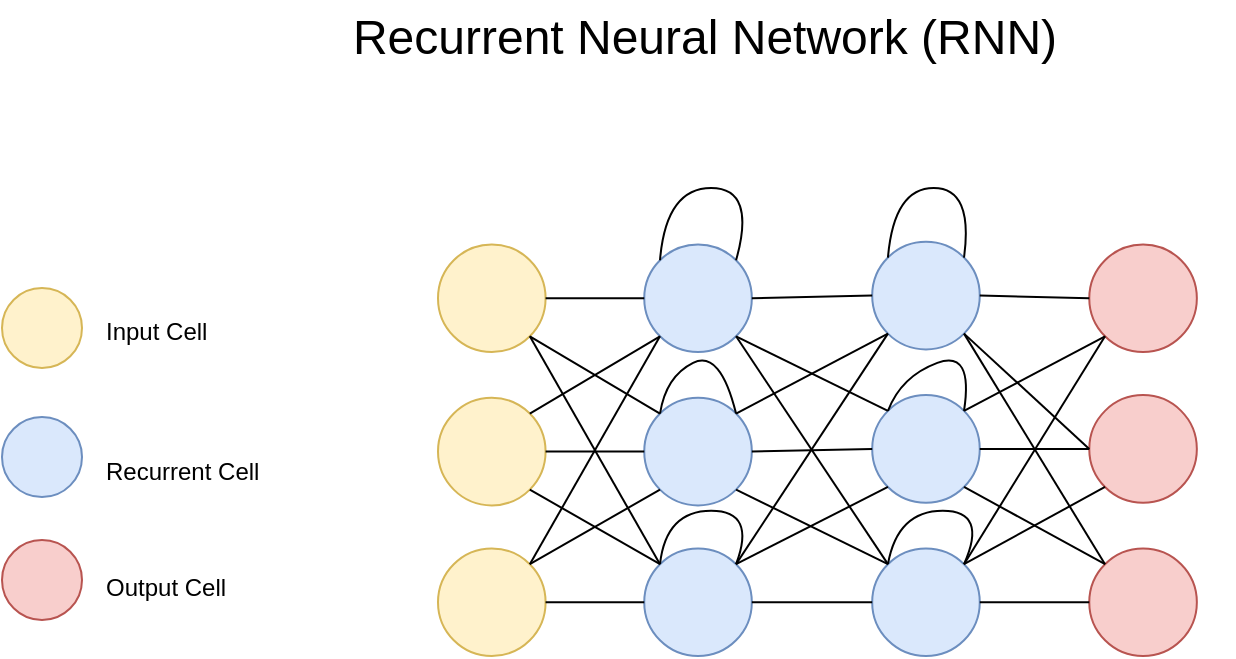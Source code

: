 <mxfile version="20.6.2" type="device"><diagram name="Recurrent Neural Network (RNN)" id="LHz0P33K-LMMh44sAPcR"><mxGraphModel dx="786" dy="572" grid="1" gridSize="10" guides="1" tooltips="1" connect="1" arrows="1" fold="1" page="1" pageScale="1" pageWidth="850" pageHeight="1100" math="0" shadow="0"><root><mxCell id="Lu3lADUNCScUDSHZM6QB-0"/><mxCell id="Lu3lADUNCScUDSHZM6QB-1" parent="Lu3lADUNCScUDSHZM6QB-0"/><mxCell id="Lu3lADUNCScUDSHZM6QB-2" value="&lt;font style=&quot;font-size: 24px;&quot;&gt;Recurrent Neural Network (RNN)&lt;/font&gt;" style="text;html=1;strokeColor=none;fillColor=none;align=center;verticalAlign=middle;whiteSpace=wrap;rounded=0;shadow=1;strokeWidth=1.5;" parent="Lu3lADUNCScUDSHZM6QB-1" vertex="1"><mxGeometry x="210" y="370" width="387" height="30" as="geometry"/></mxCell><mxCell id="Lu3lADUNCScUDSHZM6QB-132" value="&lt;font style=&quot;font-size: 12px;&quot;&gt;Input Cell&lt;/font&gt;" style="text;html=1;strokeColor=none;fillColor=none;align=left;verticalAlign=middle;whiteSpace=wrap;rounded=0;shadow=1;strokeWidth=1.5;fontSize=24;container=0;" parent="Lu3lADUNCScUDSHZM6QB-1" vertex="1"><mxGeometry x="102" y="513" width="130" height="30" as="geometry"/></mxCell><mxCell id="Lu3lADUNCScUDSHZM6QB-133" value="&lt;font style=&quot;font-size: 12px;&quot;&gt;Output Cell&lt;/font&gt;" style="text;html=1;strokeColor=none;fillColor=none;align=left;verticalAlign=middle;whiteSpace=wrap;rounded=0;shadow=1;strokeWidth=1.5;fontSize=24;container=0;" parent="Lu3lADUNCScUDSHZM6QB-1" vertex="1"><mxGeometry x="102" y="641" width="130" height="30" as="geometry"/></mxCell><mxCell id="Lu3lADUNCScUDSHZM6QB-136" value="&lt;font style=&quot;font-size: 12px;&quot;&gt;Recurrent Cell&lt;/font&gt;" style="text;html=1;strokeColor=none;fillColor=none;align=left;verticalAlign=middle;whiteSpace=wrap;rounded=0;shadow=1;strokeWidth=1.5;fontSize=24;container=0;" parent="Lu3lADUNCScUDSHZM6QB-1" vertex="1"><mxGeometry x="102" y="583" width="130" height="30" as="geometry"/></mxCell><mxCell id="Lu3lADUNCScUDSHZM6QB-127" value="" style="ellipse;whiteSpace=wrap;html=1;aspect=fixed;strokeColor=#b85450;fillColor=#f8cecc;container=0;" parent="Lu3lADUNCScUDSHZM6QB-1" vertex="1"><mxGeometry x="52" y="636" width="40" height="40" as="geometry"/></mxCell><mxCell id="Lu3lADUNCScUDSHZM6QB-129" value="" style="ellipse;whiteSpace=wrap;html=1;aspect=fixed;strokeColor=#d6b656;fillColor=#fff2cc;container=0;" parent="Lu3lADUNCScUDSHZM6QB-1" vertex="1"><mxGeometry x="52" y="510" width="40" height="40" as="geometry"/></mxCell><mxCell id="Lu3lADUNCScUDSHZM6QB-135" value="" style="ellipse;whiteSpace=wrap;html=1;aspect=fixed;strokeColor=#6c8ebf;fillColor=#dae8fc;container=0;" parent="Lu3lADUNCScUDSHZM6QB-1" vertex="1"><mxGeometry x="52" y="574.53" width="40" height="40" as="geometry"/></mxCell><mxCell id="SHPWQL9Js9zqcqUEqA2E-23" value="" style="group" parent="Lu3lADUNCScUDSHZM6QB-1" vertex="1" connectable="0"><mxGeometry x="270" y="460" width="398" height="234" as="geometry"/></mxCell><mxCell id="Lu3lADUNCScUDSHZM6QB-6" value="" style="ellipse;whiteSpace=wrap;html=1;aspect=fixed;strokeColor=#d6b656;fillColor=#fff2cc;" parent="SHPWQL9Js9zqcqUEqA2E-23" vertex="1"><mxGeometry y="28.241" width="53.793" height="53.793" as="geometry"/></mxCell><mxCell id="Lu3lADUNCScUDSHZM6QB-7" value="" style="ellipse;whiteSpace=wrap;html=1;aspect=fixed;strokeColor=#d6b656;fillColor=#fff2cc;" parent="SHPWQL9Js9zqcqUEqA2E-23" vertex="1"><mxGeometry y="104.897" width="53.793" height="53.793" as="geometry"/></mxCell><mxCell id="Lu3lADUNCScUDSHZM6QB-8" value="" style="ellipse;whiteSpace=wrap;html=1;aspect=fixed;strokeColor=#d6b656;fillColor=#fff2cc;" parent="SHPWQL9Js9zqcqUEqA2E-23" vertex="1"><mxGeometry y="180.207" width="53.793" height="53.793" as="geometry"/></mxCell><mxCell id="Lu3lADUNCScUDSHZM6QB-11" value="" style="ellipse;whiteSpace=wrap;html=1;aspect=fixed;strokeColor=#6c8ebf;fillColor=#dae8fc;" parent="SHPWQL9Js9zqcqUEqA2E-23" vertex="1"><mxGeometry x="103.118" y="28.241" width="53.793" height="53.793" as="geometry"/></mxCell><mxCell id="Lu3lADUNCScUDSHZM6QB-12" value="" style="ellipse;whiteSpace=wrap;html=1;aspect=fixed;strokeColor=#6c8ebf;fillColor=#dae8fc;" parent="SHPWQL9Js9zqcqUEqA2E-23" vertex="1"><mxGeometry x="103.118" y="104.897" width="53.793" height="53.793" as="geometry"/></mxCell><mxCell id="Lu3lADUNCScUDSHZM6QB-13" value="" style="ellipse;whiteSpace=wrap;html=1;aspect=fixed;strokeColor=#6c8ebf;fillColor=#dae8fc;" parent="SHPWQL9Js9zqcqUEqA2E-23" vertex="1"><mxGeometry x="103.118" y="180.207" width="53.793" height="53.793" as="geometry"/></mxCell><mxCell id="Lu3lADUNCScUDSHZM6QB-15" value="" style="ellipse;whiteSpace=wrap;html=1;aspect=fixed;strokeColor=#6c8ebf;fillColor=#dae8fc;" parent="SHPWQL9Js9zqcqUEqA2E-23" vertex="1"><mxGeometry x="217.091" y="26.897" width="53.793" height="53.793" as="geometry"/></mxCell><mxCell id="Lu3lADUNCScUDSHZM6QB-16" value="" style="ellipse;whiteSpace=wrap;html=1;aspect=fixed;strokeColor=#6c8ebf;fillColor=#dae8fc;" parent="SHPWQL9Js9zqcqUEqA2E-23" vertex="1"><mxGeometry x="217.091" y="103.552" width="53.793" height="53.793" as="geometry"/></mxCell><mxCell id="Lu3lADUNCScUDSHZM6QB-17" value="" style="ellipse;whiteSpace=wrap;html=1;aspect=fixed;strokeColor=#6c8ebf;fillColor=#dae8fc;" parent="SHPWQL9Js9zqcqUEqA2E-23" vertex="1"><mxGeometry x="217.091" y="180.207" width="53.793" height="53.793" as="geometry"/></mxCell><mxCell id="Lu3lADUNCScUDSHZM6QB-19" value="" style="ellipse;whiteSpace=wrap;html=1;aspect=fixed;strokeColor=#b85450;fillColor=#f8cecc;" parent="SHPWQL9Js9zqcqUEqA2E-23" vertex="1"><mxGeometry x="325.636" y="28.241" width="53.793" height="53.793" as="geometry"/></mxCell><mxCell id="Lu3lADUNCScUDSHZM6QB-20" value="" style="ellipse;whiteSpace=wrap;html=1;aspect=fixed;strokeColor=#b85450;fillColor=#f8cecc;" parent="SHPWQL9Js9zqcqUEqA2E-23" vertex="1"><mxGeometry x="325.636" y="103.552" width="53.793" height="53.793" as="geometry"/></mxCell><mxCell id="Lu3lADUNCScUDSHZM6QB-21" value="" style="ellipse;whiteSpace=wrap;html=1;aspect=fixed;strokeColor=#b85450;fillColor=#f8cecc;" parent="SHPWQL9Js9zqcqUEqA2E-23" vertex="1"><mxGeometry x="325.636" y="180.207" width="53.793" height="53.793" as="geometry"/></mxCell><mxCell id="Lu3lADUNCScUDSHZM6QB-57" value="" style="endArrow=none;html=1;rounded=0;exitX=1;exitY=0.5;exitDx=0;exitDy=0;entryX=0;entryY=0.5;entryDx=0;entryDy=0;" parent="SHPWQL9Js9zqcqUEqA2E-23" source="Lu3lADUNCScUDSHZM6QB-7" target="Lu3lADUNCScUDSHZM6QB-12" edge="1"><mxGeometry width="50" height="50" relative="1" as="geometry"><mxPoint x="381.718" y="168.103" as="sourcePoint"/><mxPoint x="92.264" y="154.655" as="targetPoint"/></mxGeometry></mxCell><mxCell id="Lu3lADUNCScUDSHZM6QB-58" value="" style="endArrow=none;html=1;rounded=0;exitX=1;exitY=0.5;exitDx=0;exitDy=0;entryX=0;entryY=0.5;entryDx=0;entryDy=0;" parent="SHPWQL9Js9zqcqUEqA2E-23" source="Lu3lADUNCScUDSHZM6QB-8" target="Lu3lADUNCScUDSHZM6QB-13" edge="1"><mxGeometry width="50" height="50" relative="1" as="geometry"><mxPoint x="381.718" y="168.103" as="sourcePoint"/><mxPoint x="472.173" y="100.862" as="targetPoint"/></mxGeometry></mxCell><mxCell id="Lu3lADUNCScUDSHZM6QB-61" value="" style="endArrow=none;html=1;rounded=0;exitX=1;exitY=1;exitDx=0;exitDy=0;entryX=0;entryY=0;entryDx=0;entryDy=0;" parent="SHPWQL9Js9zqcqUEqA2E-23" source="Lu3lADUNCScUDSHZM6QB-6" target="Lu3lADUNCScUDSHZM6QB-12" edge="1"><mxGeometry width="50" height="50" relative="1" as="geometry"><mxPoint x="381.718" y="141.207" as="sourcePoint"/><mxPoint x="472.173" y="73.966" as="targetPoint"/></mxGeometry></mxCell><mxCell id="Lu3lADUNCScUDSHZM6QB-62" value="" style="endArrow=none;html=1;rounded=0;exitX=1;exitY=1;exitDx=0;exitDy=0;entryX=0;entryY=0;entryDx=0;entryDy=0;" parent="SHPWQL9Js9zqcqUEqA2E-23" source="Lu3lADUNCScUDSHZM6QB-7" target="Lu3lADUNCScUDSHZM6QB-13" edge="1"><mxGeometry width="50" height="50" relative="1" as="geometry"><mxPoint x="381.718" y="141.207" as="sourcePoint"/><mxPoint x="472.173" y="73.966" as="targetPoint"/></mxGeometry></mxCell><mxCell id="Lu3lADUNCScUDSHZM6QB-65" value="" style="endArrow=none;html=1;rounded=0;exitX=1;exitY=0;exitDx=0;exitDy=0;entryX=0;entryY=1;entryDx=0;entryDy=0;" parent="SHPWQL9Js9zqcqUEqA2E-23" source="Lu3lADUNCScUDSHZM6QB-7" target="Lu3lADUNCScUDSHZM6QB-11" edge="1"><mxGeometry width="50" height="50" relative="1" as="geometry"><mxPoint x="97.948" y="-12.295" as="sourcePoint"/><mxPoint x="149.897" y="-50.912" as="targetPoint"/></mxGeometry></mxCell><mxCell id="Lu3lADUNCScUDSHZM6QB-66" value="" style="endArrow=none;html=1;rounded=0;exitX=1;exitY=0;exitDx=0;exitDy=0;entryX=0;entryY=1;entryDx=0;entryDy=0;" parent="SHPWQL9Js9zqcqUEqA2E-23" source="Lu3lADUNCScUDSHZM6QB-8" target="Lu3lADUNCScUDSHZM6QB-12" edge="1"><mxGeometry width="50" height="50" relative="1" as="geometry"><mxPoint x="116.039" y="1.154" as="sourcePoint"/><mxPoint x="167.988" y="-37.464" as="targetPoint"/></mxGeometry></mxCell><mxCell id="Lu3lADUNCScUDSHZM6QB-97" value="" style="endArrow=none;html=1;rounded=0;entryX=0;entryY=0.5;entryDx=0;entryDy=0;exitX=1;exitY=1;exitDx=0;exitDy=0;" parent="SHPWQL9Js9zqcqUEqA2E-23" source="Lu3lADUNCScUDSHZM6QB-15" target="Lu3lADUNCScUDSHZM6QB-20" edge="1"><mxGeometry width="50" height="50" relative="1" as="geometry"><mxPoint x="318.4" y="18.828" as="sourcePoint"/><mxPoint x="372.416" y="138.326" as="targetPoint"/></mxGeometry></mxCell><mxCell id="Lu3lADUNCScUDSHZM6QB-98" value="" style="endArrow=none;html=1;rounded=0;entryX=0;entryY=0;entryDx=0;entryDy=0;exitX=1;exitY=1;exitDx=0;exitDy=0;" parent="SHPWQL9Js9zqcqUEqA2E-23" source="Lu3lADUNCScUDSHZM6QB-15" target="Lu3lADUNCScUDSHZM6QB-21" edge="1"><mxGeometry width="50" height="50" relative="1" as="geometry"><mxPoint x="296.948" y="86.26" as="sourcePoint"/><mxPoint x="343.727" y="143.897" as="targetPoint"/></mxGeometry></mxCell><mxCell id="Lu3lADUNCScUDSHZM6QB-100" value="" style="endArrow=none;html=1;rounded=0;entryX=0;entryY=0.5;entryDx=0;entryDy=0;exitX=1;exitY=0.5;exitDx=0;exitDy=0;" parent="SHPWQL9Js9zqcqUEqA2E-23" source="Lu3lADUNCScUDSHZM6QB-16" target="Lu3lADUNCScUDSHZM6QB-20" edge="1"><mxGeometry width="50" height="50" relative="1" as="geometry"><mxPoint x="307.545" y="67.241" as="sourcePoint"/><mxPoint x="343.727" y="68.586" as="targetPoint"/></mxGeometry></mxCell><mxCell id="Lu3lADUNCScUDSHZM6QB-101" value="" style="endArrow=none;html=1;rounded=0;entryX=0;entryY=0;entryDx=0;entryDy=0;exitX=1;exitY=1;exitDx=0;exitDy=0;" parent="SHPWQL9Js9zqcqUEqA2E-23" source="Lu3lADUNCScUDSHZM6QB-16" target="Lu3lADUNCScUDSHZM6QB-21" edge="1"><mxGeometry width="50" height="50" relative="1" as="geometry"><mxPoint x="307.545" y="143.897" as="sourcePoint"/><mxPoint x="343.727" y="143.897" as="targetPoint"/></mxGeometry></mxCell><mxCell id="Lu3lADUNCScUDSHZM6QB-102" value="" style="endArrow=none;html=1;rounded=0;exitX=1;exitY=0.5;exitDx=0;exitDy=0;entryX=0;entryY=0.5;entryDx=0;entryDy=0;" parent="SHPWQL9Js9zqcqUEqA2E-23" source="Lu3lADUNCScUDSHZM6QB-17" target="Lu3lADUNCScUDSHZM6QB-21" edge="1"><mxGeometry width="50" height="50" relative="1" as="geometry"><mxPoint x="296.948" y="162.915" as="sourcePoint"/><mxPoint x="318.4" y="234.0" as="targetPoint"/></mxGeometry></mxCell><mxCell id="Lu3lADUNCScUDSHZM6QB-103" value="" style="endArrow=none;html=1;rounded=0;exitX=1;exitY=0;exitDx=0;exitDy=0;entryX=0;entryY=1;entryDx=0;entryDy=0;" parent="SHPWQL9Js9zqcqUEqA2E-23" source="Lu3lADUNCScUDSHZM6QB-17" target="Lu3lADUNCScUDSHZM6QB-20" edge="1"><mxGeometry width="50" height="50" relative="1" as="geometry"><mxPoint x="307.545" y="220.552" as="sourcePoint"/><mxPoint x="343.727" y="220.552" as="targetPoint"/></mxGeometry></mxCell><mxCell id="Lu3lADUNCScUDSHZM6QB-104" value="" style="endArrow=none;html=1;rounded=0;exitX=1;exitY=0;exitDx=0;exitDy=0;entryX=0;entryY=1;entryDx=0;entryDy=0;" parent="SHPWQL9Js9zqcqUEqA2E-23" source="Lu3lADUNCScUDSHZM6QB-17" target="Lu3lADUNCScUDSHZM6QB-19" edge="1"><mxGeometry width="50" height="50" relative="1" as="geometry"><mxPoint x="296.948" y="201.533" as="sourcePoint"/><mxPoint x="354.325" y="162.915" as="targetPoint"/></mxGeometry></mxCell><mxCell id="Lu3lADUNCScUDSHZM6QB-106" value="" style="endArrow=none;html=1;rounded=0;exitX=1;exitY=0;exitDx=0;exitDy=0;entryX=0;entryY=1;entryDx=0;entryDy=0;" parent="SHPWQL9Js9zqcqUEqA2E-23" source="Lu3lADUNCScUDSHZM6QB-16" target="Lu3lADUNCScUDSHZM6QB-19" edge="1"><mxGeometry width="50" height="50" relative="1" as="geometry"><mxPoint x="296.948" y="201.533" as="sourcePoint"/><mxPoint x="354.325" y="10.95" as="targetPoint"/></mxGeometry></mxCell><mxCell id="SHPWQL9Js9zqcqUEqA2E-1" value="" style="endArrow=none;html=1;rounded=0;exitX=1;exitY=0.5;exitDx=0;exitDy=0;entryX=0;entryY=0.5;entryDx=0;entryDy=0;" parent="SHPWQL9Js9zqcqUEqA2E-23" source="Lu3lADUNCScUDSHZM6QB-6" target="Lu3lADUNCScUDSHZM6QB-11" edge="1"><mxGeometry width="50" height="50" relative="1" as="geometry"><mxPoint x="79.857" y="87.605" as="sourcePoint"/><mxPoint x="131.807" y="126.223" as="targetPoint"/></mxGeometry></mxCell><mxCell id="SHPWQL9Js9zqcqUEqA2E-2" value="" style="endArrow=none;html=1;rounded=0;exitX=1;exitY=1;exitDx=0;exitDy=0;entryX=0;entryY=0;entryDx=0;entryDy=0;" parent="SHPWQL9Js9zqcqUEqA2E-23" source="Lu3lADUNCScUDSHZM6QB-6" target="Lu3lADUNCScUDSHZM6QB-13" edge="1"><mxGeometry width="50" height="50" relative="1" as="geometry"><mxPoint x="90.455" y="68.586" as="sourcePoint"/><mxPoint x="121.209" y="68.586" as="targetPoint"/></mxGeometry></mxCell><mxCell id="SHPWQL9Js9zqcqUEqA2E-3" value="" style="endArrow=none;html=1;rounded=0;exitX=1;exitY=0;exitDx=0;exitDy=0;entryX=0;entryY=1;entryDx=0;entryDy=0;" parent="SHPWQL9Js9zqcqUEqA2E-23" source="Lu3lADUNCScUDSHZM6QB-8" target="Lu3lADUNCScUDSHZM6QB-11" edge="1"><mxGeometry width="50" height="50" relative="1" as="geometry"><mxPoint x="79.857" y="87.605" as="sourcePoint"/><mxPoint x="131.807" y="201.533" as="targetPoint"/></mxGeometry></mxCell><mxCell id="SHPWQL9Js9zqcqUEqA2E-4" value="" style="endArrow=none;html=1;rounded=0;exitX=1;exitY=0.5;exitDx=0;exitDy=0;entryX=0;entryY=0.5;entryDx=0;entryDy=0;" parent="SHPWQL9Js9zqcqUEqA2E-23" source="Lu3lADUNCScUDSHZM6QB-15" target="Lu3lADUNCScUDSHZM6QB-19" edge="1"><mxGeometry width="50" height="50" relative="1" as="geometry"><mxPoint x="90.455" y="68.586" as="sourcePoint"/><mxPoint x="121.209" y="68.586" as="targetPoint"/></mxGeometry></mxCell><mxCell id="SHPWQL9Js9zqcqUEqA2E-5" value="" style="endArrow=none;html=1;rounded=0;exitX=1;exitY=0.5;exitDx=0;exitDy=0;entryX=0;entryY=0.5;entryDx=0;entryDy=0;" parent="SHPWQL9Js9zqcqUEqA2E-23" source="Lu3lADUNCScUDSHZM6QB-11" target="Lu3lADUNCScUDSHZM6QB-15" edge="1"><mxGeometry width="50" height="50" relative="1" as="geometry"><mxPoint x="307.545" y="67.241" as="sourcePoint"/><mxPoint x="162.818" y="-8.069" as="targetPoint"/></mxGeometry></mxCell><mxCell id="SHPWQL9Js9zqcqUEqA2E-6" value="" style="endArrow=none;html=1;rounded=0;exitX=1;exitY=1;exitDx=0;exitDy=0;entryX=0;entryY=0;entryDx=0;entryDy=0;" parent="SHPWQL9Js9zqcqUEqA2E-23" source="Lu3lADUNCScUDSHZM6QB-11" target="Lu3lADUNCScUDSHZM6QB-16" edge="1"><mxGeometry width="50" height="50" relative="1" as="geometry"><mxPoint x="193.573" y="68.586" as="sourcePoint"/><mxPoint x="235.182" y="67.241" as="targetPoint"/></mxGeometry></mxCell><mxCell id="SHPWQL9Js9zqcqUEqA2E-7" value="" style="endArrow=none;html=1;rounded=0;exitX=1;exitY=1;exitDx=0;exitDy=0;entryX=0;entryY=0;entryDx=0;entryDy=0;" parent="SHPWQL9Js9zqcqUEqA2E-23" source="Lu3lADUNCScUDSHZM6QB-11" target="Lu3lADUNCScUDSHZM6QB-17" edge="1"><mxGeometry width="50" height="50" relative="1" as="geometry"><mxPoint x="182.975" y="87.605" as="sourcePoint"/><mxPoint x="245.779" y="124.878" as="targetPoint"/></mxGeometry></mxCell><mxCell id="SHPWQL9Js9zqcqUEqA2E-8" value="" style="endArrow=none;html=1;rounded=0;exitX=1;exitY=0.5;exitDx=0;exitDy=0;entryX=0;entryY=0.5;entryDx=0;entryDy=0;" parent="SHPWQL9Js9zqcqUEqA2E-23" source="Lu3lADUNCScUDSHZM6QB-12" target="Lu3lADUNCScUDSHZM6QB-16" edge="1"><mxGeometry width="50" height="50" relative="1" as="geometry"><mxPoint x="182.975" y="87.605" as="sourcePoint"/><mxPoint x="245.779" y="201.533" as="targetPoint"/></mxGeometry></mxCell><mxCell id="SHPWQL9Js9zqcqUEqA2E-9" value="" style="endArrow=none;html=1;rounded=0;exitX=1;exitY=1;exitDx=0;exitDy=0;entryX=0;entryY=0;entryDx=0;entryDy=0;" parent="SHPWQL9Js9zqcqUEqA2E-23" source="Lu3lADUNCScUDSHZM6QB-12" target="Lu3lADUNCScUDSHZM6QB-17" edge="1"><mxGeometry width="50" height="50" relative="1" as="geometry"><mxPoint x="193.573" y="145.241" as="sourcePoint"/><mxPoint x="235.182" y="143.897" as="targetPoint"/></mxGeometry></mxCell><mxCell id="SHPWQL9Js9zqcqUEqA2E-10" value="" style="endArrow=none;html=1;rounded=0;exitX=1;exitY=0.5;exitDx=0;exitDy=0;entryX=0;entryY=0.5;entryDx=0;entryDy=0;" parent="SHPWQL9Js9zqcqUEqA2E-23" source="Lu3lADUNCScUDSHZM6QB-13" target="Lu3lADUNCScUDSHZM6QB-17" edge="1"><mxGeometry width="50" height="50" relative="1" as="geometry"><mxPoint x="182.975" y="164.26" as="sourcePoint"/><mxPoint x="245.779" y="201.533" as="targetPoint"/></mxGeometry></mxCell><mxCell id="SHPWQL9Js9zqcqUEqA2E-11" value="" style="endArrow=none;html=1;rounded=0;exitX=1;exitY=0;exitDx=0;exitDy=0;entryX=0;entryY=1;entryDx=0;entryDy=0;" parent="SHPWQL9Js9zqcqUEqA2E-23" source="Lu3lADUNCScUDSHZM6QB-13" target="Lu3lADUNCScUDSHZM6QB-16" edge="1"><mxGeometry width="50" height="50" relative="1" as="geometry"><mxPoint x="193.573" y="220.552" as="sourcePoint"/><mxPoint x="235.182" y="220.552" as="targetPoint"/></mxGeometry></mxCell><mxCell id="SHPWQL9Js9zqcqUEqA2E-12" value="" style="endArrow=none;html=1;rounded=0;exitX=1;exitY=0;exitDx=0;exitDy=0;entryX=0;entryY=1;entryDx=0;entryDy=0;" parent="SHPWQL9Js9zqcqUEqA2E-23" source="Lu3lADUNCScUDSHZM6QB-13" target="Lu3lADUNCScUDSHZM6QB-15" edge="1"><mxGeometry width="50" height="50" relative="1" as="geometry"><mxPoint x="182.975" y="201.533" as="sourcePoint"/><mxPoint x="245.779" y="162.915" as="targetPoint"/></mxGeometry></mxCell><mxCell id="SHPWQL9Js9zqcqUEqA2E-13" value="" style="endArrow=none;html=1;rounded=0;exitX=1;exitY=0;exitDx=0;exitDy=0;entryX=0;entryY=1;entryDx=0;entryDy=0;" parent="SHPWQL9Js9zqcqUEqA2E-23" source="Lu3lADUNCScUDSHZM6QB-12" target="Lu3lADUNCScUDSHZM6QB-15" edge="1"><mxGeometry width="50" height="50" relative="1" as="geometry"><mxPoint x="182.975" y="201.533" as="sourcePoint"/><mxPoint x="245.779" y="86.26" as="targetPoint"/></mxGeometry></mxCell><mxCell id="SHPWQL9Js9zqcqUEqA2E-16" value="" style="endArrow=none;html=1;rounded=0;fontSize=12;curved=1;entryX=1;entryY=0;entryDx=0;entryDy=0;exitX=0;exitY=0;exitDx=0;exitDy=0;" parent="SHPWQL9Js9zqcqUEqA2E-23" source="Lu3lADUNCScUDSHZM6QB-15" target="Lu3lADUNCScUDSHZM6QB-15" edge="1"><mxGeometry width="50" height="50" relative="1" as="geometry"><mxPoint x="86.836" y="67.241" as="sourcePoint"/><mxPoint x="177.291" as="targetPoint"/><Array as="points"><mxPoint x="227.945"/><mxPoint x="267.745"/></Array></mxGeometry></mxCell><mxCell id="SHPWQL9Js9zqcqUEqA2E-17" value="" style="endArrow=none;html=1;rounded=0;fontSize=12;curved=1;entryX=1;entryY=0;entryDx=0;entryDy=0;exitX=0;exitY=0;exitDx=0;exitDy=0;" parent="SHPWQL9Js9zqcqUEqA2E-23" source="Lu3lADUNCScUDSHZM6QB-11" target="Lu3lADUNCScUDSHZM6QB-11" edge="1"><mxGeometry width="50" height="50" relative="1" as="geometry"><mxPoint x="245.779" y="48.223" as="sourcePoint"/><mxPoint x="296.948" y="48.223" as="targetPoint"/><Array as="points"><mxPoint x="113.973"/><mxPoint x="159.2"/></Array></mxGeometry></mxCell><mxCell id="SHPWQL9Js9zqcqUEqA2E-19" value="" style="endArrow=none;html=1;rounded=0;fontSize=12;curved=1;entryX=1;entryY=0;entryDx=0;entryDy=0;exitX=0;exitY=0;exitDx=0;exitDy=0;" parent="SHPWQL9Js9zqcqUEqA2E-23" source="Lu3lADUNCScUDSHZM6QB-16" target="Lu3lADUNCScUDSHZM6QB-16" edge="1"><mxGeometry width="50" height="50" relative="1" as="geometry"><mxPoint x="227.688" y="112.774" as="sourcePoint"/><mxPoint x="278.857" y="112.774" as="targetPoint"/><Array as="points"><mxPoint x="231.564" y="94.138"/><mxPoint x="267.745" y="80.69"/></Array></mxGeometry></mxCell><mxCell id="SHPWQL9Js9zqcqUEqA2E-20" value="" style="endArrow=none;html=1;rounded=0;fontSize=12;curved=1;entryX=1;entryY=0;entryDx=0;entryDy=0;exitX=0;exitY=0;exitDx=0;exitDy=0;" parent="SHPWQL9Js9zqcqUEqA2E-23" source="Lu3lADUNCScUDSHZM6QB-12" target="Lu3lADUNCScUDSHZM6QB-12" edge="1"><mxGeometry width="50" height="50" relative="1" as="geometry"><mxPoint x="108.288" y="112.774" as="sourcePoint"/><mxPoint x="159.457" y="112.774" as="targetPoint"/><Array as="points"><mxPoint x="113.973" y="94.138"/><mxPoint x="141.109" y="80.69"/></Array></mxGeometry></mxCell><mxCell id="SHPWQL9Js9zqcqUEqA2E-21" value="" style="endArrow=none;html=1;rounded=0;fontSize=12;curved=1;entryX=1;entryY=0;entryDx=0;entryDy=0;exitX=0;exitY=0;exitDx=0;exitDy=0;" parent="SHPWQL9Js9zqcqUEqA2E-23" source="Lu3lADUNCScUDSHZM6QB-13" target="Lu3lADUNCScUDSHZM6QB-13" edge="1"><mxGeometry width="50" height="50" relative="1" as="geometry"><mxPoint x="108.288" y="182.705" as="sourcePoint"/><mxPoint x="159.457" y="182.705" as="targetPoint"/><Array as="points"><mxPoint x="113.973" y="161.379"/><mxPoint x="159.2" y="161.379"/></Array></mxGeometry></mxCell><mxCell id="SHPWQL9Js9zqcqUEqA2E-22" value="" style="endArrow=none;html=1;rounded=0;fontSize=12;curved=1;entryX=1;entryY=0;entryDx=0;entryDy=0;exitX=0;exitY=0;exitDx=0;exitDy=0;" parent="SHPWQL9Js9zqcqUEqA2E-23" source="Lu3lADUNCScUDSHZM6QB-17" target="Lu3lADUNCScUDSHZM6QB-17" edge="1"><mxGeometry width="50" height="50" relative="1" as="geometry"><mxPoint x="229.497" y="188.085" as="sourcePoint"/><mxPoint x="280.666" y="188.085" as="targetPoint"/><Array as="points"><mxPoint x="229.755" y="161.379"/><mxPoint x="274.982" y="161.379"/></Array></mxGeometry></mxCell></root></mxGraphModel></diagram></mxfile>